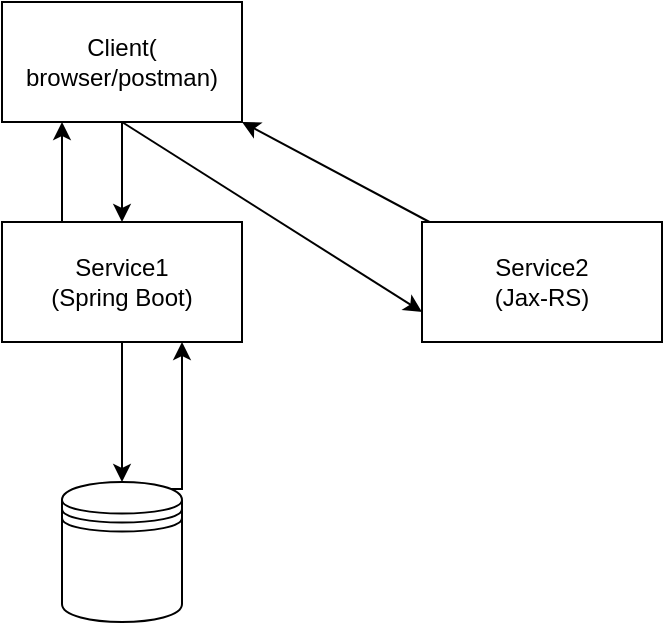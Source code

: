 <mxfile version="16.0.0" type="device"><diagram id="Rxvawnfss8nbgTm6oUcn" name="Page-1"><mxGraphModel dx="1038" dy="575" grid="1" gridSize="10" guides="1" tooltips="1" connect="1" arrows="1" fold="1" page="1" pageScale="1" pageWidth="827" pageHeight="1169" math="0" shadow="0"><root><mxCell id="0"/><mxCell id="1" parent="0"/><mxCell id="amQE05wP0UsEEU8TOR1H-1" value="Client(&lt;br&gt;browser/postman)" style="rounded=0;whiteSpace=wrap;html=1;" vertex="1" parent="1"><mxGeometry x="100" y="120" width="120" height="60" as="geometry"/></mxCell><mxCell id="amQE05wP0UsEEU8TOR1H-9" style="edgeStyle=orthogonalEdgeStyle;rounded=0;orthogonalLoop=1;jettySize=auto;html=1;entryX=0.5;entryY=0;entryDx=0;entryDy=0;" edge="1" parent="1" source="amQE05wP0UsEEU8TOR1H-2" target="amQE05wP0UsEEU8TOR1H-4"><mxGeometry relative="1" as="geometry"/></mxCell><mxCell id="amQE05wP0UsEEU8TOR1H-2" value="Service1&lt;br&gt;(Spring Boot)" style="rounded=0;whiteSpace=wrap;html=1;" vertex="1" parent="1"><mxGeometry x="100" y="230" width="120" height="60" as="geometry"/></mxCell><mxCell id="amQE05wP0UsEEU8TOR1H-3" value="Service2&lt;br&gt;(Jax-RS)" style="rounded=0;whiteSpace=wrap;html=1;" vertex="1" parent="1"><mxGeometry x="310" y="230" width="120" height="60" as="geometry"/></mxCell><mxCell id="amQE05wP0UsEEU8TOR1H-10" style="edgeStyle=orthogonalEdgeStyle;rounded=0;orthogonalLoop=1;jettySize=auto;html=1;entryX=0.75;entryY=1;entryDx=0;entryDy=0;exitX=0.85;exitY=0.05;exitDx=0;exitDy=0;exitPerimeter=0;" edge="1" parent="1" source="amQE05wP0UsEEU8TOR1H-4" target="amQE05wP0UsEEU8TOR1H-2"><mxGeometry relative="1" as="geometry"><Array as="points"><mxPoint x="190" y="364"/></Array></mxGeometry></mxCell><mxCell id="amQE05wP0UsEEU8TOR1H-4" value="" style="shape=datastore;whiteSpace=wrap;html=1;labelPosition=center;verticalLabelPosition=bottom;align=center;verticalAlign=top;" vertex="1" parent="1"><mxGeometry x="130" y="360" width="60" height="70" as="geometry"/></mxCell><mxCell id="amQE05wP0UsEEU8TOR1H-5" value="" style="endArrow=classic;html=1;rounded=0;exitX=0.5;exitY=1;exitDx=0;exitDy=0;entryX=0.5;entryY=0;entryDx=0;entryDy=0;" edge="1" parent="1" source="amQE05wP0UsEEU8TOR1H-1" target="amQE05wP0UsEEU8TOR1H-2"><mxGeometry width="50" height="50" relative="1" as="geometry"><mxPoint x="390" y="300" as="sourcePoint"/><mxPoint x="440" y="250" as="targetPoint"/></mxGeometry></mxCell><mxCell id="amQE05wP0UsEEU8TOR1H-6" value="" style="endArrow=classic;html=1;rounded=0;entryX=0;entryY=0.75;entryDx=0;entryDy=0;" edge="1" parent="1" target="amQE05wP0UsEEU8TOR1H-3"><mxGeometry width="50" height="50" relative="1" as="geometry"><mxPoint x="160" y="180" as="sourcePoint"/><mxPoint x="170" y="240" as="targetPoint"/></mxGeometry></mxCell><mxCell id="amQE05wP0UsEEU8TOR1H-7" value="" style="endArrow=classic;html=1;rounded=0;entryX=0.25;entryY=1;entryDx=0;entryDy=0;exitX=0.25;exitY=0;exitDx=0;exitDy=0;" edge="1" parent="1" source="amQE05wP0UsEEU8TOR1H-2" target="amQE05wP0UsEEU8TOR1H-1"><mxGeometry width="50" height="50" relative="1" as="geometry"><mxPoint x="130" y="220" as="sourcePoint"/><mxPoint x="170" y="240" as="targetPoint"/></mxGeometry></mxCell><mxCell id="amQE05wP0UsEEU8TOR1H-8" value="" style="endArrow=classic;html=1;rounded=0;entryX=1;entryY=1;entryDx=0;entryDy=0;" edge="1" parent="1" source="amQE05wP0UsEEU8TOR1H-3" target="amQE05wP0UsEEU8TOR1H-1"><mxGeometry width="50" height="50" relative="1" as="geometry"><mxPoint x="149.6" y="241.02" as="sourcePoint"/><mxPoint x="140" y="190" as="targetPoint"/></mxGeometry></mxCell></root></mxGraphModel></diagram></mxfile>
